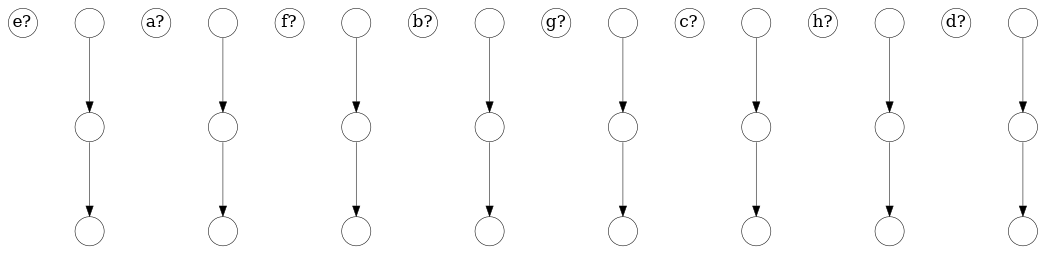 digraph g {
 
// ratio=fill
 splines=spline
// overlap=scale
// penwidth=0.1

node [shape=circle,
      #fixedsize=true,
      width=0.2,
      fixedsize=true
      #color="black", 
      #fillcolor="#eeeeee",
      #style="filled,solid",
      fontsize=8
      ,label=""
      ,penwidth=0.25
      ]

edge [#arrowhead="empty",
      arrowsize=0.5
      ,      penwidth=0.25
]

z1 [pos="-160,120!", label="e?"]
e0 [pos="-120,120!"]
e1 [pos="-80,120!"]
e2 [pos="-40,120!"]
z2 [pos="0,120!", label="a?"]
a0 [pos="40,120!"]
a1 [pos="80,120!"]
a2 [pos="120,120!"]

z3 [pos="-160,90!", label="f?"]
f0 [pos="-120,90!"]
f1 [pos="-80,90!"]
f2 [pos="-40,90!"]
z4 [pos="0,90!", label="b?"]
b0 [pos="40,90!"]
b1 [pos="80,90!"]
b2 [pos="120,90!"]

z5 [pos="-160,60!", label="g?"]
g0 [pos="-120,60!"]
g1 [pos="-80,60!"]
g2 [pos="-40,60!"]
z6 [pos="0,60!", label="c?"]
c0 [pos="40,60!"]
c1 [pos="80,60!"]
c2 [pos="120,60!"]

z7 [pos="-160,30!", label="h?"]
h0 [pos="-120,30!"]
h1 [pos="-80,30!"]
h2 [pos="-40,30!"]
z8 [pos="0,30!", label="d?"]
d0 [pos="40,30!"]
d1 [pos="80,30!"]
d2 [pos="120,30!"]

a0->a1->a2
b0->b1->b2
c0->c1->c2
d0->d1->d2
e0->e1->e2
f0->f1->f2
g0->g1->g2
h0->h1->h2

}

